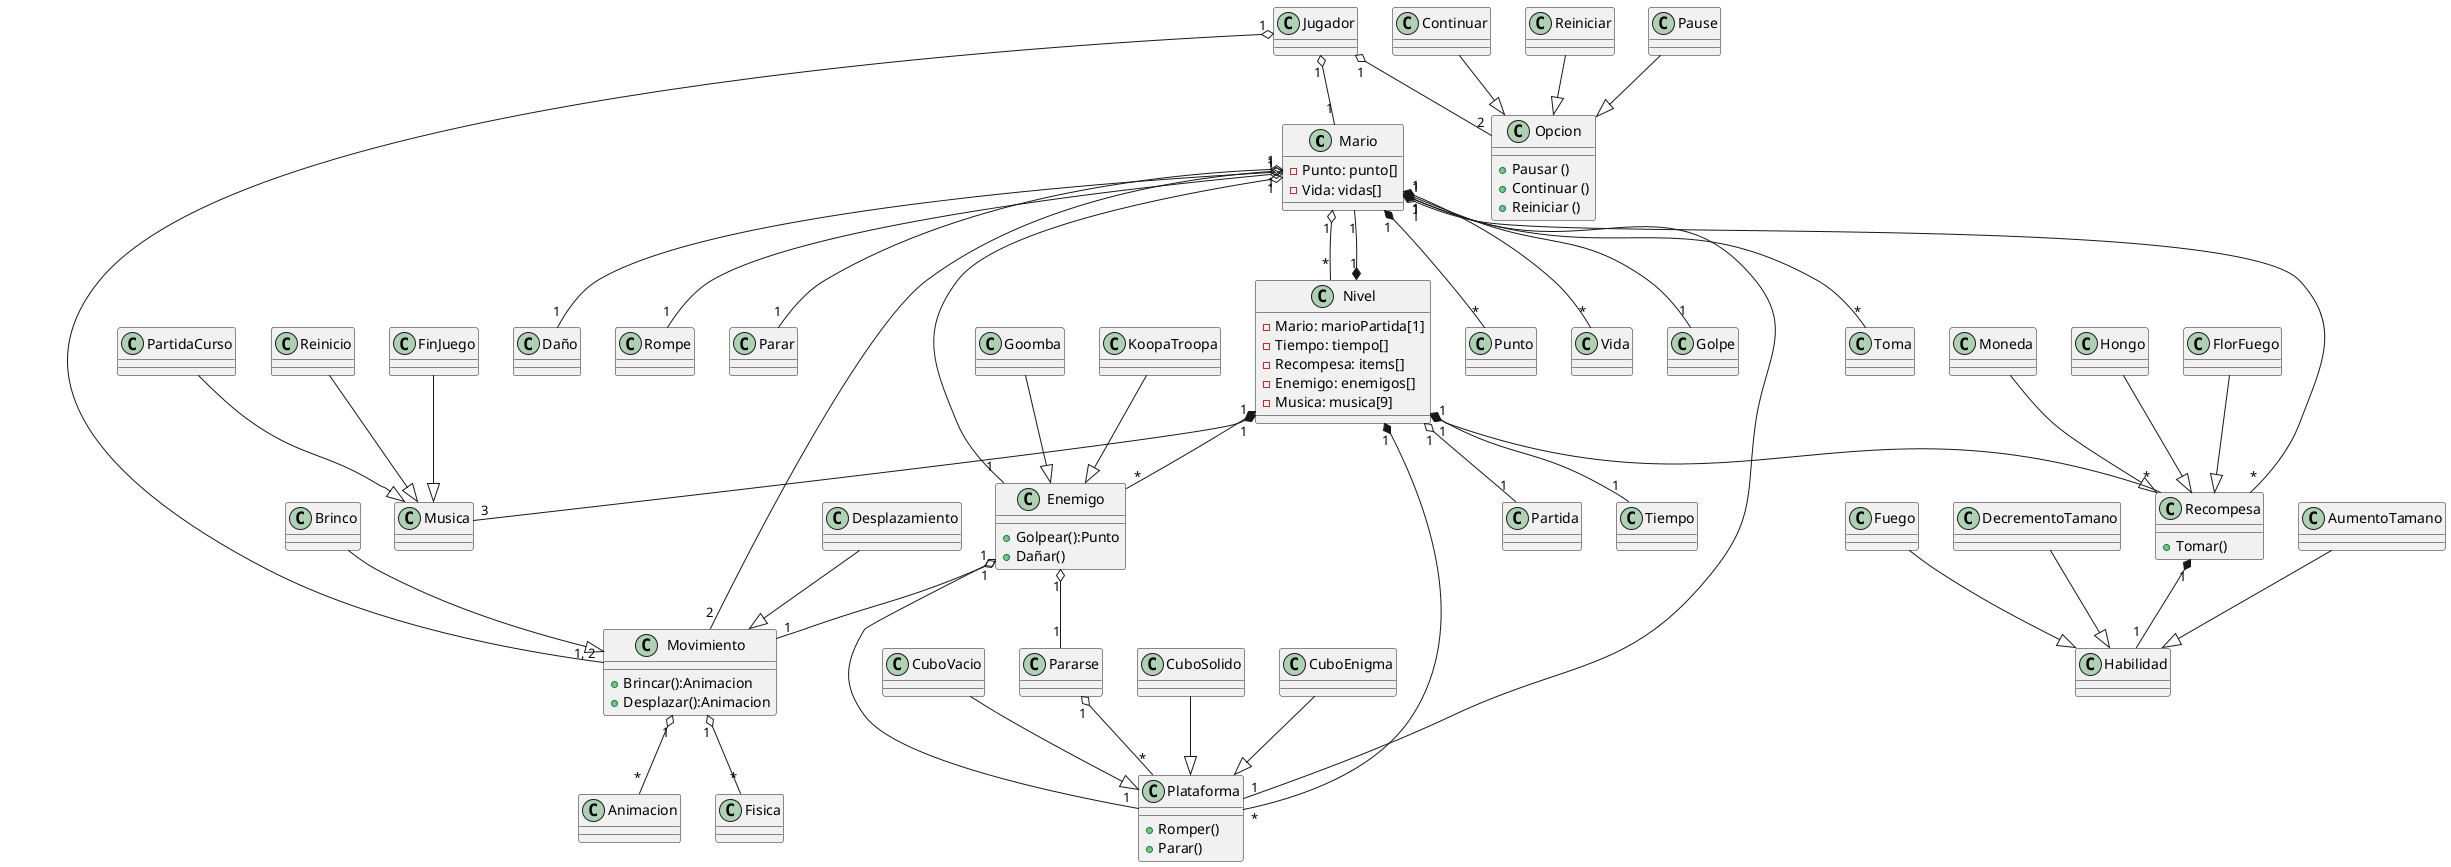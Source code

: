 @startuml Diagrama

class Mario
class Tiempo
class Nivel
class Punto 
class Vida
class Fisica
class Opcion 
class Enemigo 
class Plataforma
class Musica
class Movimiento
class Habilidad
class Animacion
class Recompesa
class Pause
class Continuar
class Reiniciar
class Goomba
class KoopaTroopa
class CuboVacio
class CuboSolido
class CuboEnigma
class FinJuego
class PartidaCurso
class Reinicio
class Brinco
class Desplazamiento
class AumentoTamano
class Fuego
class DecrementoTamano
class Hongo
class FlorFuego
class Moneda
class Golpe
class Toma 
class Daño
class Rompe
class Partida

Jugador "1" o-- "2" Opcion
Jugador "1" o-- "1" Mario
Jugador "1" o-- "1, 2" Movimiento

Mario "1" o-- "1" Plataforma
Mario "1" o-- "2" Movimiento 
Mario "1" o-- "*" Recompesa
Mario "1" o-- "*" Nivel
Mario "1" o-- "1" Golpe
Mario "1" o-- "1" Parar
Mario "1" o-- "1" Enemigo
Mario "1" o-- "1" Daño
Mario "1" o-- "1" Rompe
Mario "1" *-- "*" Punto 
Mario "1" *-- "*" Vida
Mario "1" *-- "*" Toma

Nivel "1" *-- "*" Recompesa
Nivel "1" *-- "*" Enemigo 
Nivel "1" *-- "3" Musica
Nivel "1" *-- "*" Plataforma
Nivel "1" *-- "1" Mario
Nivel "1" *-- "1" Tiempo 
Nivel "1" o-- "1" Partida

Movimiento "1" o-- "*" Animacion
Movimiento "1" o-- "*" Fisica

Recompesa "1" *-- "1" Habilidad 

Enemigo "1" o-- "1" Movimiento
Enemigo "1" o-- "1" Pararse 
Enemigo "1" o-- "1" Plataforma

Pararse "1" o-- "*" Plataforma

Pause --|> Opcion
Continuar --|> Opcion
Reiniciar --|> Opcion

Goomba --|> Enemigo
KoopaTroopa --|> Enemigo

CuboVacio --|> Plataforma 
CuboSolido --|> Plataforma 
CuboEnigma --|> Plataforma 

FinJuego --|> Musica 
PartidaCurso --|> Musica 
Reinicio --|> Musica

Brinco --|> Movimiento 
Desplazamiento --|> Movimiento

AumentoTamano --|> Habilidad
Fuego --|> Habilidad 
DecrementoTamano --|> Habilidad

Hongo --|> Recompesa 
FlorFuego --|> Recompesa 
Moneda --|> Recompesa

class Opcion{
+ Pausar ()
+ Continuar ()
+ Reiniciar ()
}

class Movimiento{
+ Brincar():Animacion
+ Desplazar():Animacion
}

class Enemigo{
+ Golpear():Punto
+ Dañar()
}

class Plataforma{
+ Romper()
+ Parar()
}

class Recompesa{
+ Tomar()
}

class Mario{
- Punto: punto[]
- Vida: vidas[]
}

class Nivel{
- Mario: marioPartida[1]
- Tiempo: tiempo[]
- Recompesa: items[]
- Enemigo: enemigos[]
- Musica: musica[9] 
}

@enduml